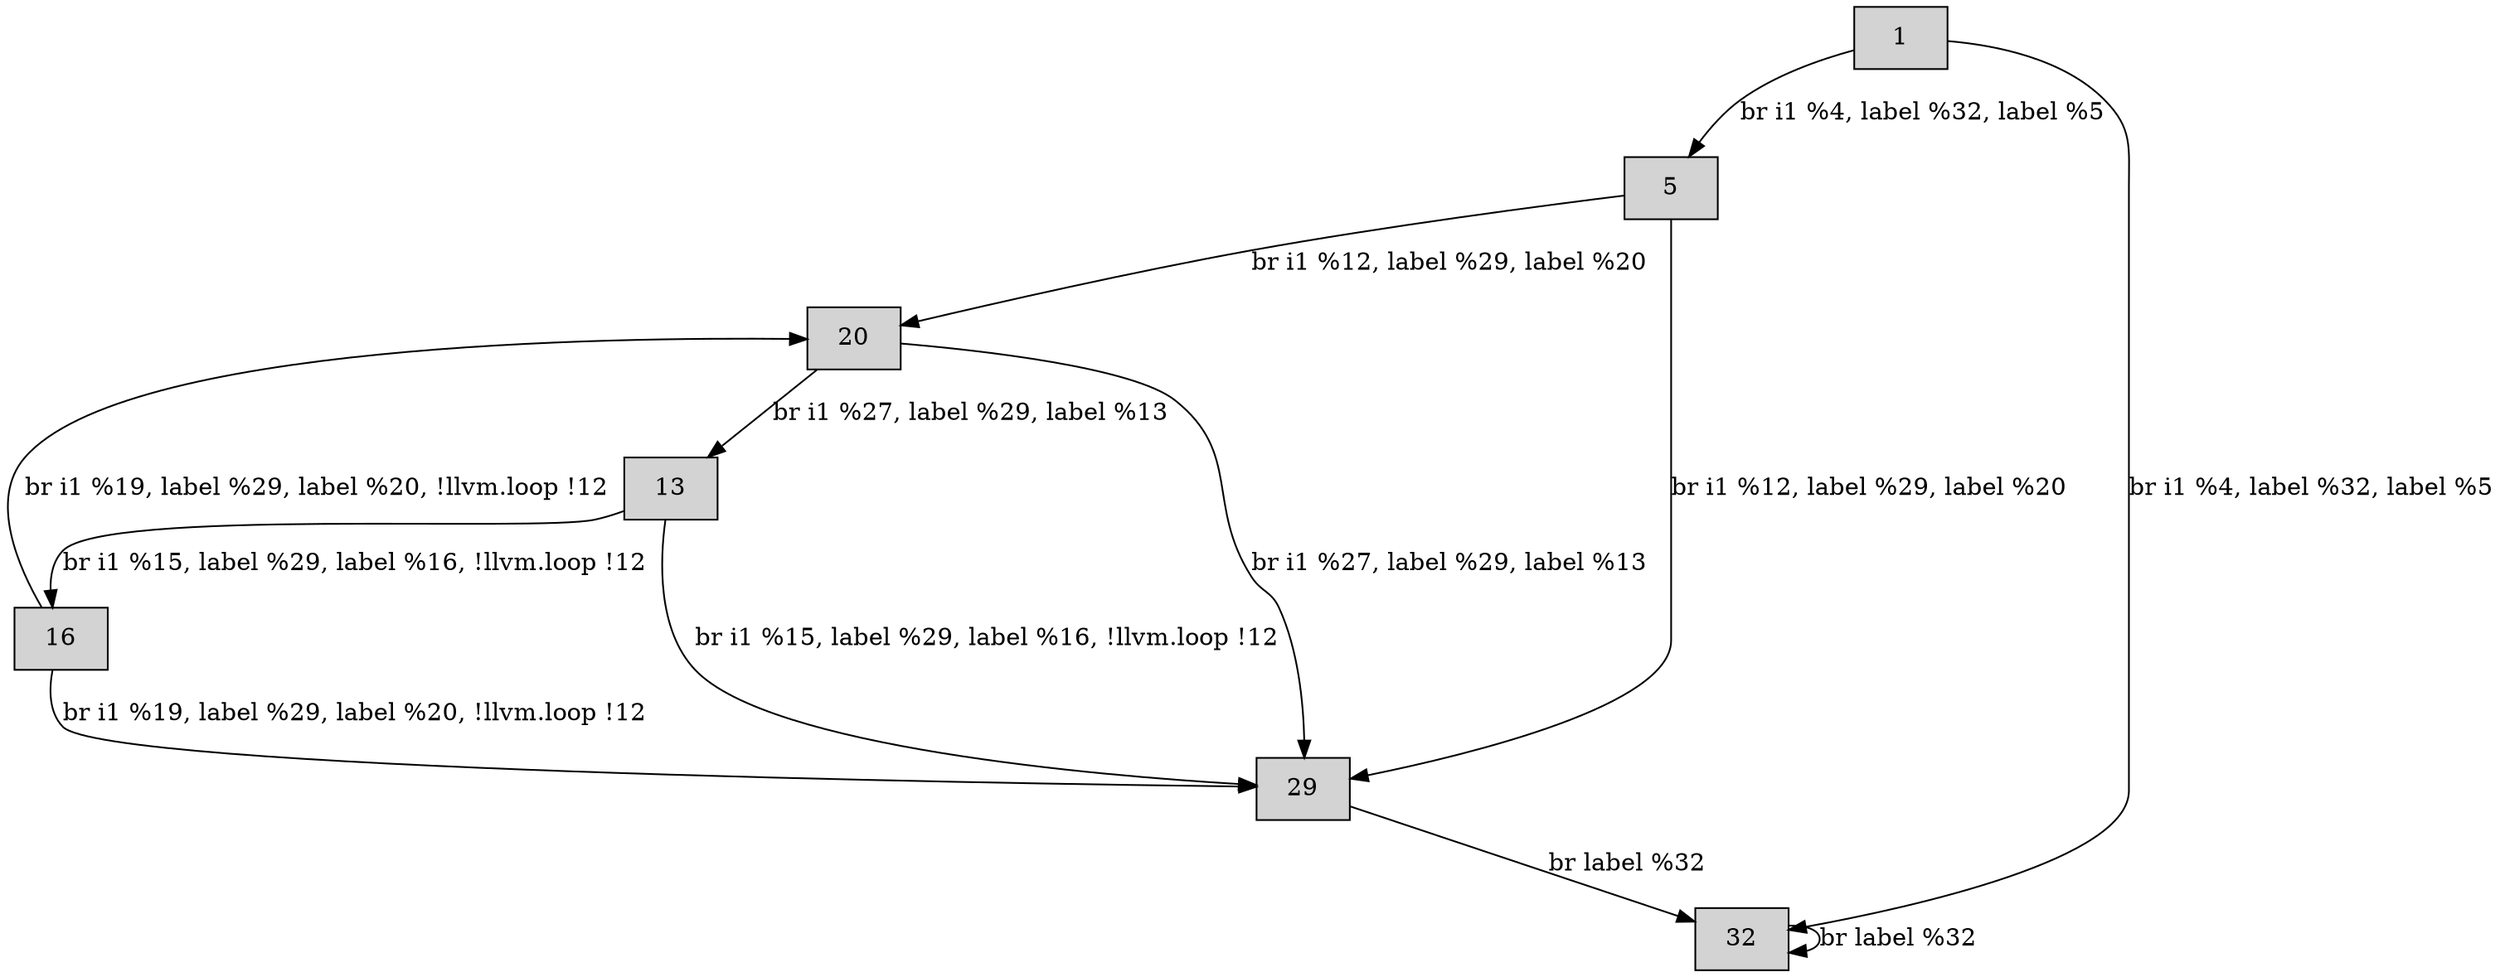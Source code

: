 digraph CFG {
    node [shape=box, style=filled];

    1 [label="1"];
    5 [label="5"];
    13 [label="13"];
    16 [label="16"];
    20 [label="20"];
    29 [label="29"];
    32 [label="32"];

    1 -> 5 [label="br i1 %4, label %32, label %5"];
    1 -> 32 [label="br i1 %4, label %32, label %5"];

    5 -> 29 [label="br i1 %12, label %29, label %20"];
    5 -> 20 [label="br i1 %12, label %29, label %20"];

    20 -> 13 [label="br i1 %27, label %29, label %13"];
    20 -> 29 [label="br i1 %27, label %29, label %13"];

    13 -> 16 [label="br i1 %15, label %29, label %16, !llvm.loop !12"];
    13 -> 29 [label="br i1 %15, label %29, label %16, !llvm.loop !12"];

    16 -> 20 [label="br i1 %19, label %29, label %20, !llvm.loop !12"];
    16 -> 29 [label="br i1 %19, label %29, label %20, !llvm.loop !12"];

    29 -> 32 [label="br label %32"];
    32 -> 32 [label="br label %32"];
}